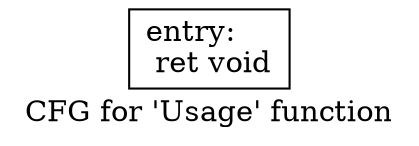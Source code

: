 digraph "CFG for 'Usage' function" {
	label="CFG for 'Usage' function";

	Node0x5fbe6e0 [shape=record,label="{entry:\l  ret void\l}"];
}
